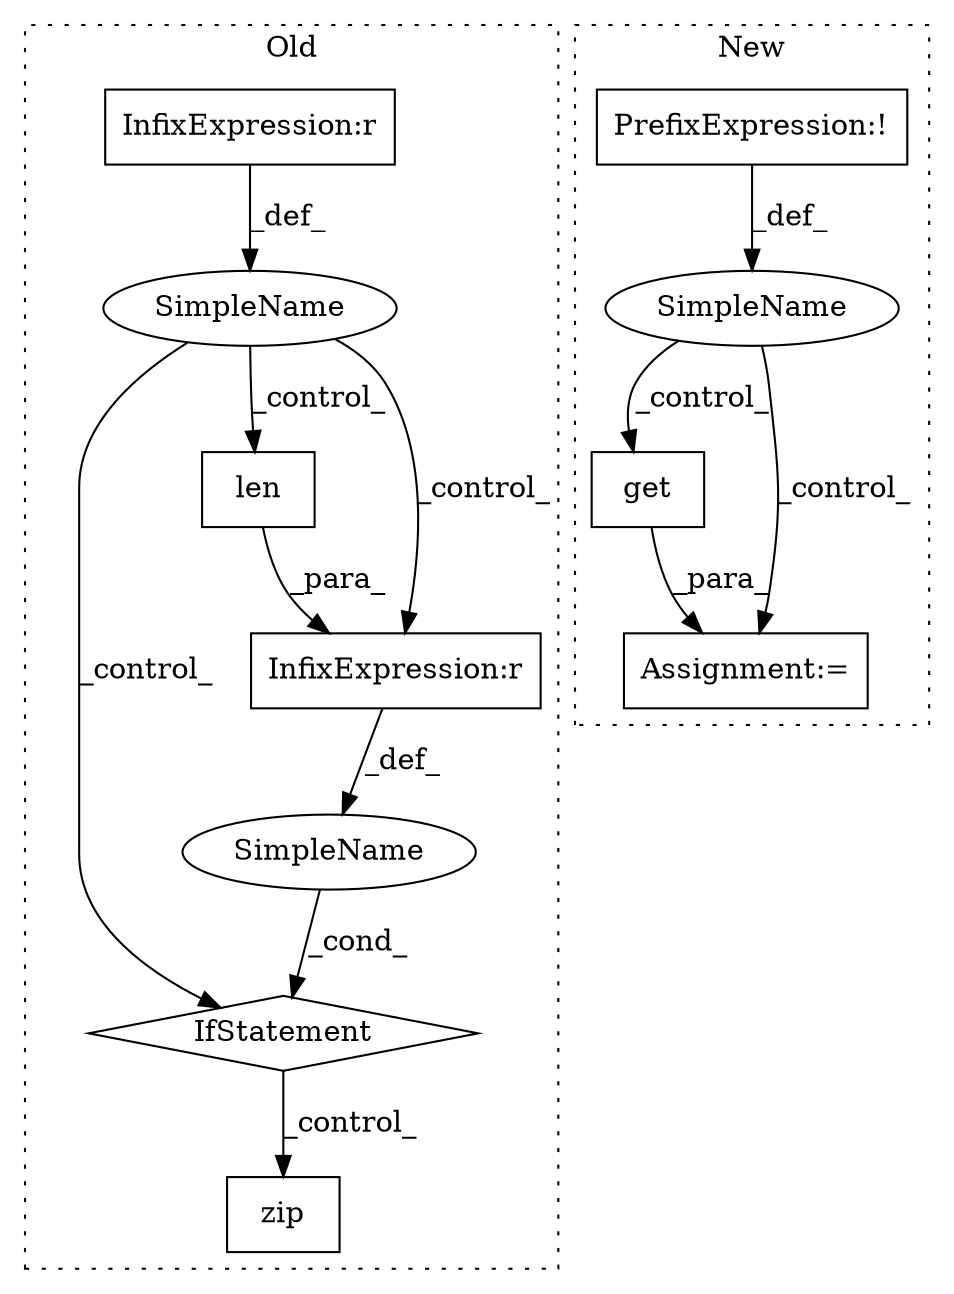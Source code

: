 digraph G {
subgraph cluster0 {
1 [label="zip" a="32" s="10420,10445" l="4,1" shape="box"];
4 [label="IfStatement" a="25" s="10218,10264" l="4,2" shape="diamond"];
5 [label="SimpleName" a="42" s="" l="" shape="ellipse"];
6 [label="len" a="32" s="10222,10233" l="4,1" shape="box"];
9 [label="SimpleName" a="42" s="" l="" shape="ellipse"];
10 [label="InfixExpression:r" a="27" s="10161" l="4" shape="box"];
11 [label="InfixExpression:r" a="27" s="10234" l="4" shape="box"];
label = "Old";
style="dotted";
}
subgraph cluster1 {
2 [label="get" a="32" s="10028,10044" l="4,1" shape="box"];
3 [label="Assignment:=" a="7" s="10006" l="1" shape="box"];
7 [label="PrefixExpression:!" a="38" s="9904" l="1" shape="box"];
8 [label="SimpleName" a="42" s="" l="" shape="ellipse"];
label = "New";
style="dotted";
}
2 -> 3 [label="_para_"];
4 -> 1 [label="_control_"];
5 -> 4 [label="_cond_"];
6 -> 11 [label="_para_"];
7 -> 8 [label="_def_"];
8 -> 2 [label="_control_"];
8 -> 3 [label="_control_"];
9 -> 11 [label="_control_"];
9 -> 4 [label="_control_"];
9 -> 6 [label="_control_"];
10 -> 9 [label="_def_"];
11 -> 5 [label="_def_"];
}